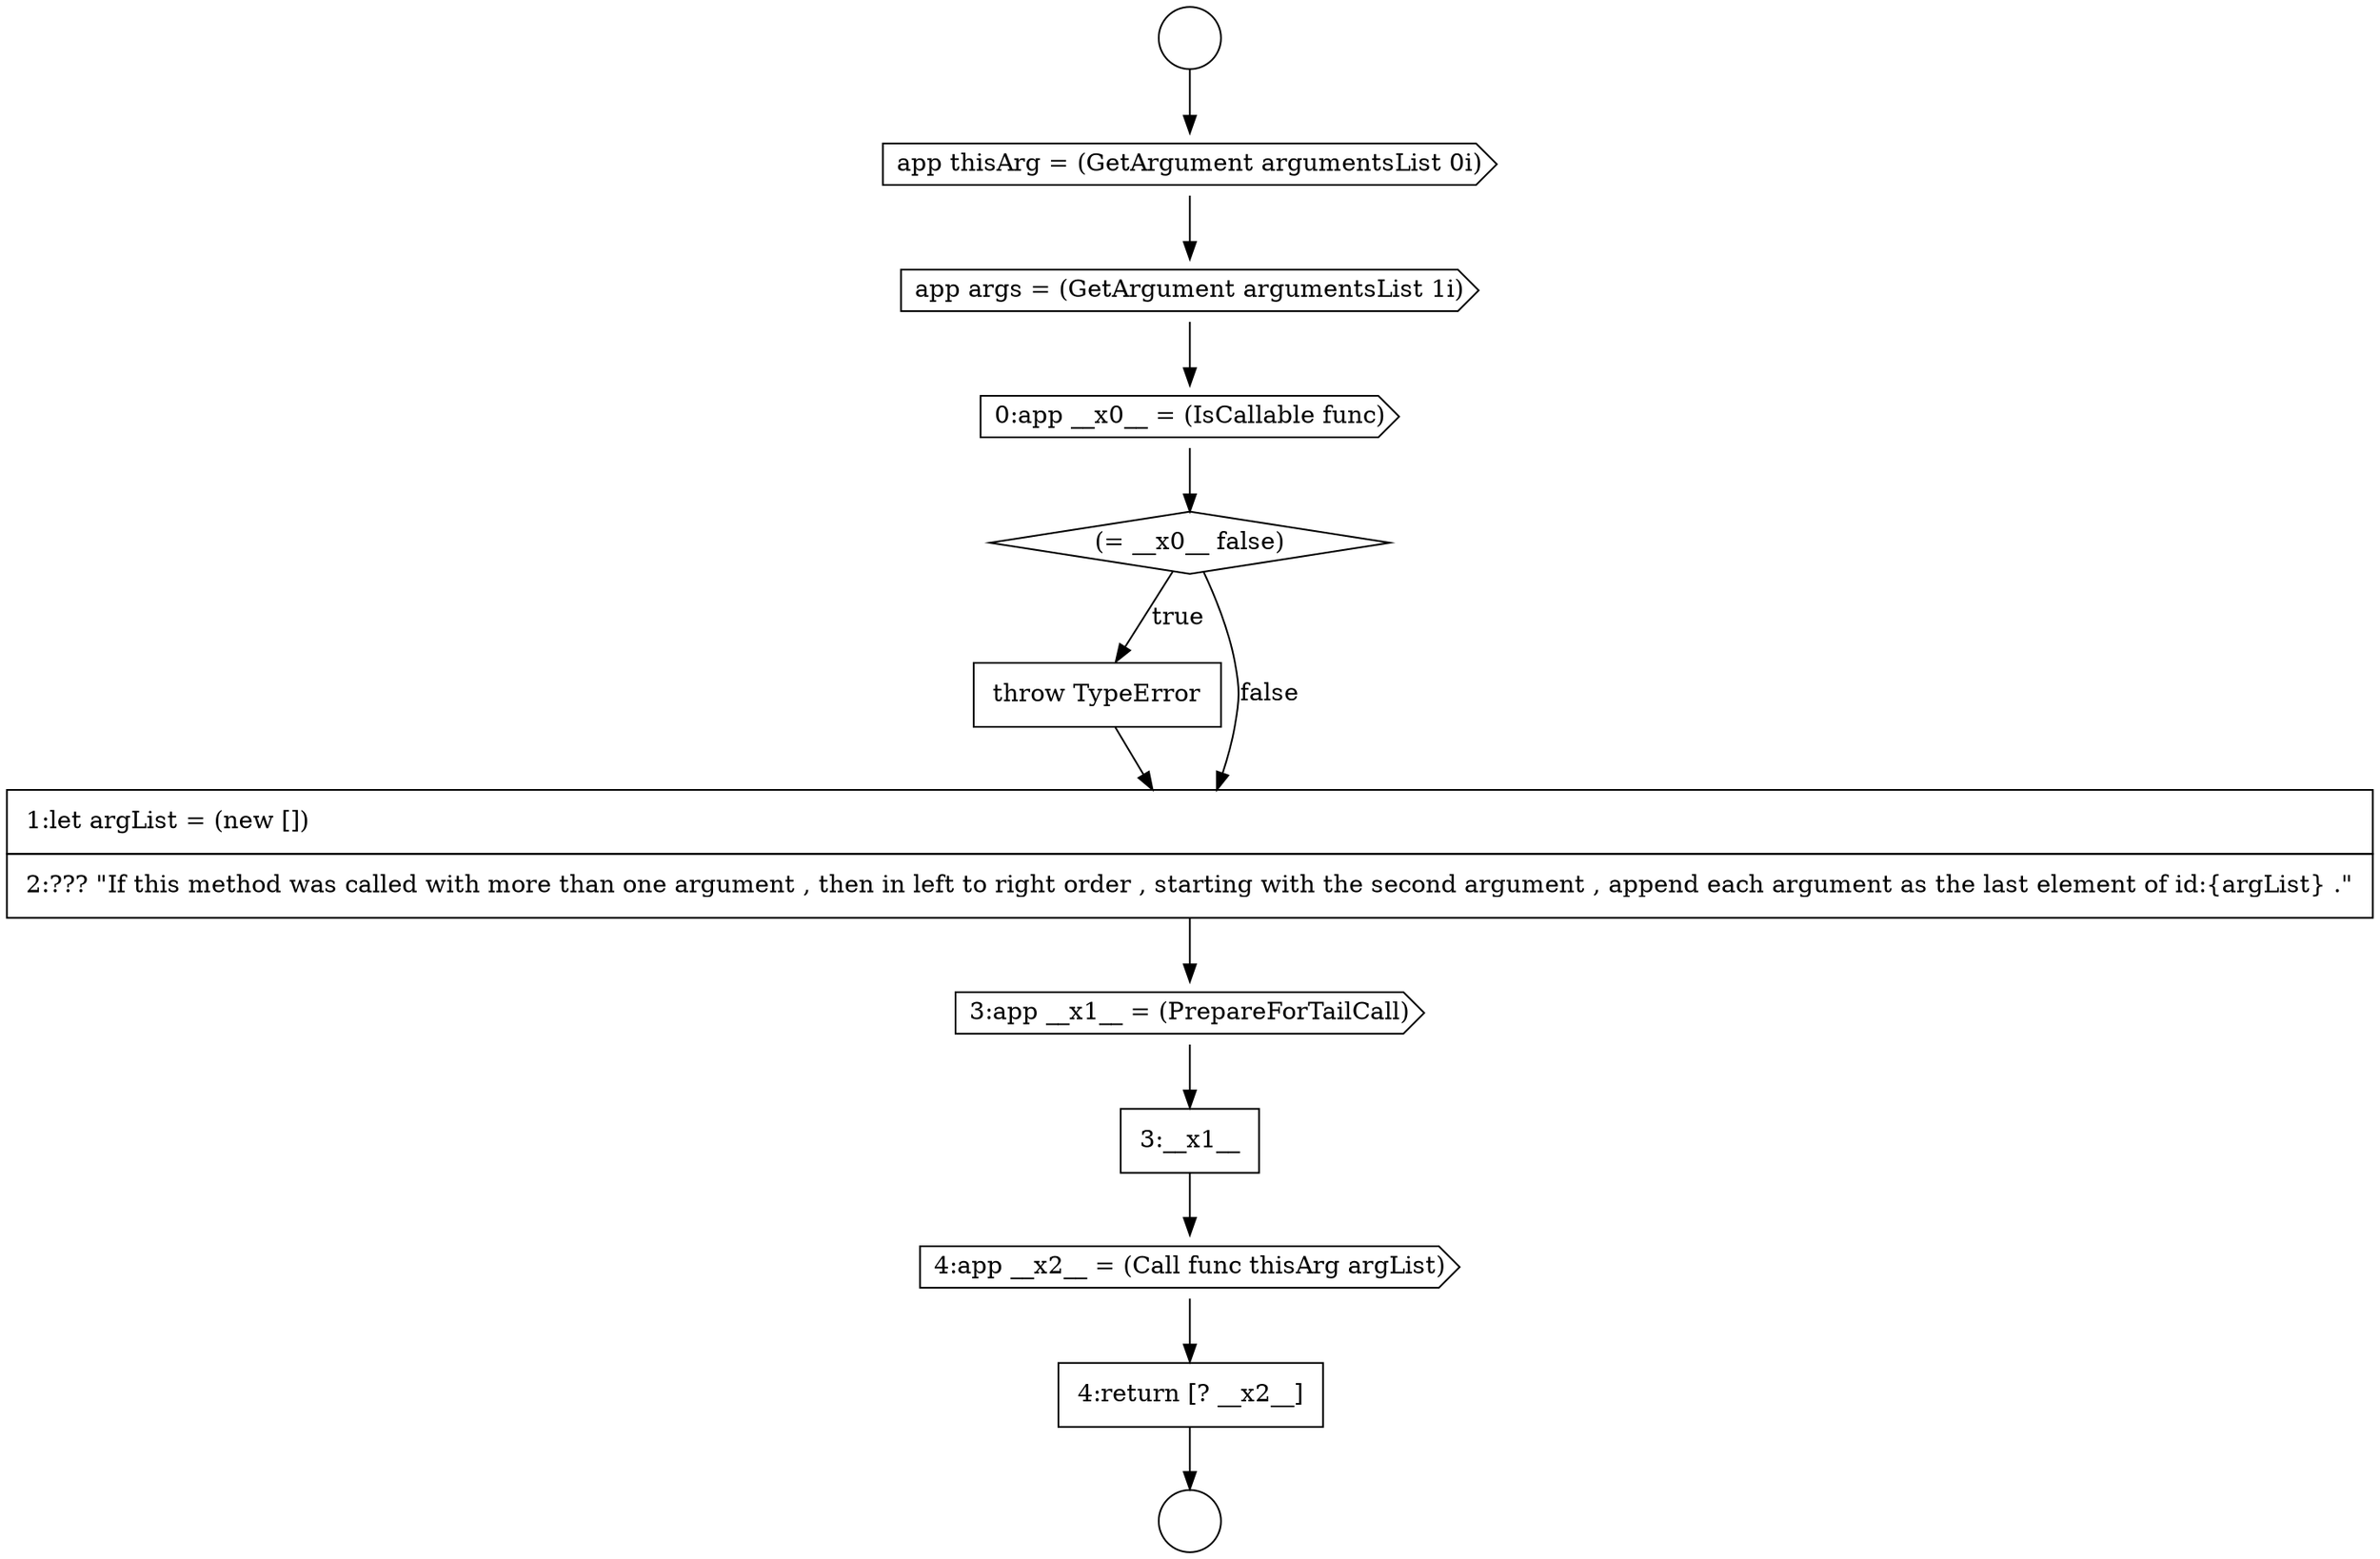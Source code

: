 digraph {
  node10694 [shape=cds, label=<<font color="black">app thisArg = (GetArgument argumentsList 0i)</font>> color="black" fillcolor="white" style=filled]
  node10698 [shape=none, margin=0, label=<<font color="black">
    <table border="0" cellborder="1" cellspacing="0" cellpadding="10">
      <tr><td align="left">throw TypeError</td></tr>
    </table>
  </font>> color="black" fillcolor="white" style=filled]
  node10702 [shape=cds, label=<<font color="black">4:app __x2__ = (Call func thisArg argList)</font>> color="black" fillcolor="white" style=filled]
  node10693 [shape=circle label=" " color="black" fillcolor="white" style=filled]
  node10699 [shape=none, margin=0, label=<<font color="black">
    <table border="0" cellborder="1" cellspacing="0" cellpadding="10">
      <tr><td align="left">1:let argList = (new [])</td></tr>
      <tr><td align="left">2:??? &quot;If this method was called with more than one argument , then in left to right order , starting with the second argument , append each argument as the last element of id:{argList} .&quot;</td></tr>
    </table>
  </font>> color="black" fillcolor="white" style=filled]
  node10703 [shape=none, margin=0, label=<<font color="black">
    <table border="0" cellborder="1" cellspacing="0" cellpadding="10">
      <tr><td align="left">4:return [? __x2__]</td></tr>
    </table>
  </font>> color="black" fillcolor="white" style=filled]
  node10700 [shape=cds, label=<<font color="black">3:app __x1__ = (PrepareForTailCall)</font>> color="black" fillcolor="white" style=filled]
  node10696 [shape=cds, label=<<font color="black">0:app __x0__ = (IsCallable func)</font>> color="black" fillcolor="white" style=filled]
  node10692 [shape=circle label=" " color="black" fillcolor="white" style=filled]
  node10697 [shape=diamond, label=<<font color="black">(= __x0__ false)</font>> color="black" fillcolor="white" style=filled]
  node10695 [shape=cds, label=<<font color="black">app args = (GetArgument argumentsList 1i)</font>> color="black" fillcolor="white" style=filled]
  node10701 [shape=none, margin=0, label=<<font color="black">
    <table border="0" cellborder="1" cellspacing="0" cellpadding="10">
      <tr><td align="left">3:__x1__</td></tr>
    </table>
  </font>> color="black" fillcolor="white" style=filled]
  node10700 -> node10701 [ color="black"]
  node10696 -> node10697 [ color="black"]
  node10694 -> node10695 [ color="black"]
  node10698 -> node10699 [ color="black"]
  node10695 -> node10696 [ color="black"]
  node10701 -> node10702 [ color="black"]
  node10703 -> node10693 [ color="black"]
  node10699 -> node10700 [ color="black"]
  node10702 -> node10703 [ color="black"]
  node10697 -> node10698 [label=<<font color="black">true</font>> color="black"]
  node10697 -> node10699 [label=<<font color="black">false</font>> color="black"]
  node10692 -> node10694 [ color="black"]
}

